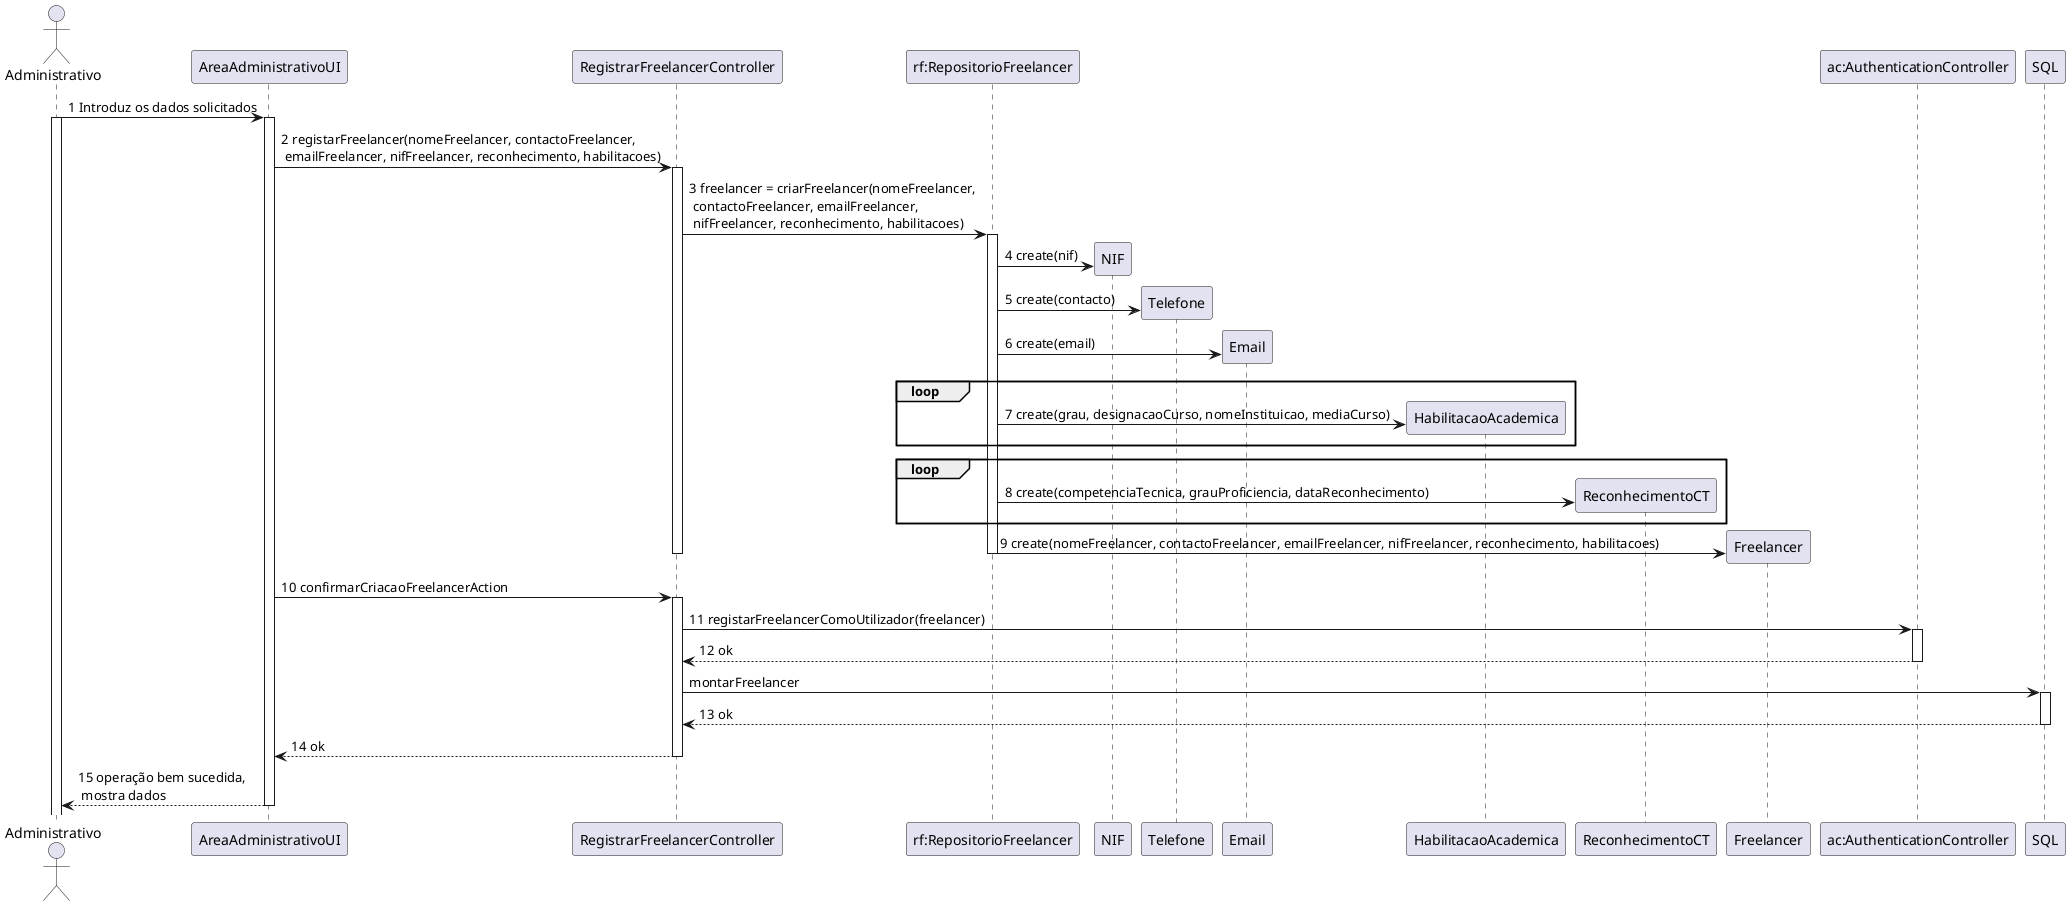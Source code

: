 @startuml 
actor Administrativo as Administrativo
Administrativo -> "AreaAdministrativoUI" : 1 Introduz os dados solicitados
activate Administrativo
activate "AreaAdministrativoUI"
"AreaAdministrativoUI" -> "RegistrarFreelancerController" : 2 registarFreelancer(nomeFreelancer, contactoFreelancer,\n emailFreelancer, nifFreelancer, reconhecimento, habilitacoes)
activate "RegistrarFreelancerController"
"RegistrarFreelancerController" -> "rf:RepositorioFreelancer" : 3 freelancer = criarFreelancer(nomeFreelancer,\n contactoFreelancer, emailFreelancer,\n nifFreelancer, reconhecimento, habilitacoes)
activate "rf:RepositorioFreelancer"
"rf:RepositorioFreelancer" -> NIF ** : 4 create(nif)
"rf:RepositorioFreelancer" -> Telefone ** : 5 create(contacto)
"rf:RepositorioFreelancer" -> Email ** : 6 create(email)
group loop
"rf:RepositorioFreelancer" -> HabilitacaoAcademica ** : 7 create(grau, designacaoCurso, nomeInstituicao, mediaCurso)
end
group loop
    "rf:RepositorioFreelancer" -> ReconhecimentoCT ** : 8 create(competenciaTecnica, grauProficiencia, dataReconhecimento)
end
"rf:RepositorioFreelancer" -> Freelancer ** : 9 create(nomeFreelancer, contactoFreelancer, emailFreelancer, nifFreelancer, reconhecimento, habilitacoes)
deactivate "rf:RepositorioFreelancer"
deactivate "RegistrarFreelancerController"
"AreaAdministrativoUI" -> RegistrarFreelancerController : 10 confirmarCriacaoFreelancerAction
activate RegistrarFreelancerController
"RegistrarFreelancerController" -> "ac:AuthenticationController" : 11 registarFreelancerComoUtilizador(freelancer)
activate "ac:AuthenticationController"
"RegistrarFreelancerController" <-- "ac:AuthenticationController" : 12 ok
deactivate "ac:AuthenticationController"
"RegistrarFreelancerController" -> "SQL" : montarFreelancer
activate "SQL"
"RegistrarFreelancerController" <-- "SQL" : 13 ok
deactivate "SQL"
RegistrarFreelancerController --> AreaAdministrativoUI : 14 ok
deactivate "RegistrarFreelancerController"
"AreaAdministrativoUI" --> Administrativo : 15 operação bem sucedida, \n mostra dados
deactivate "AreaAdministrativoUI"
@enduml
